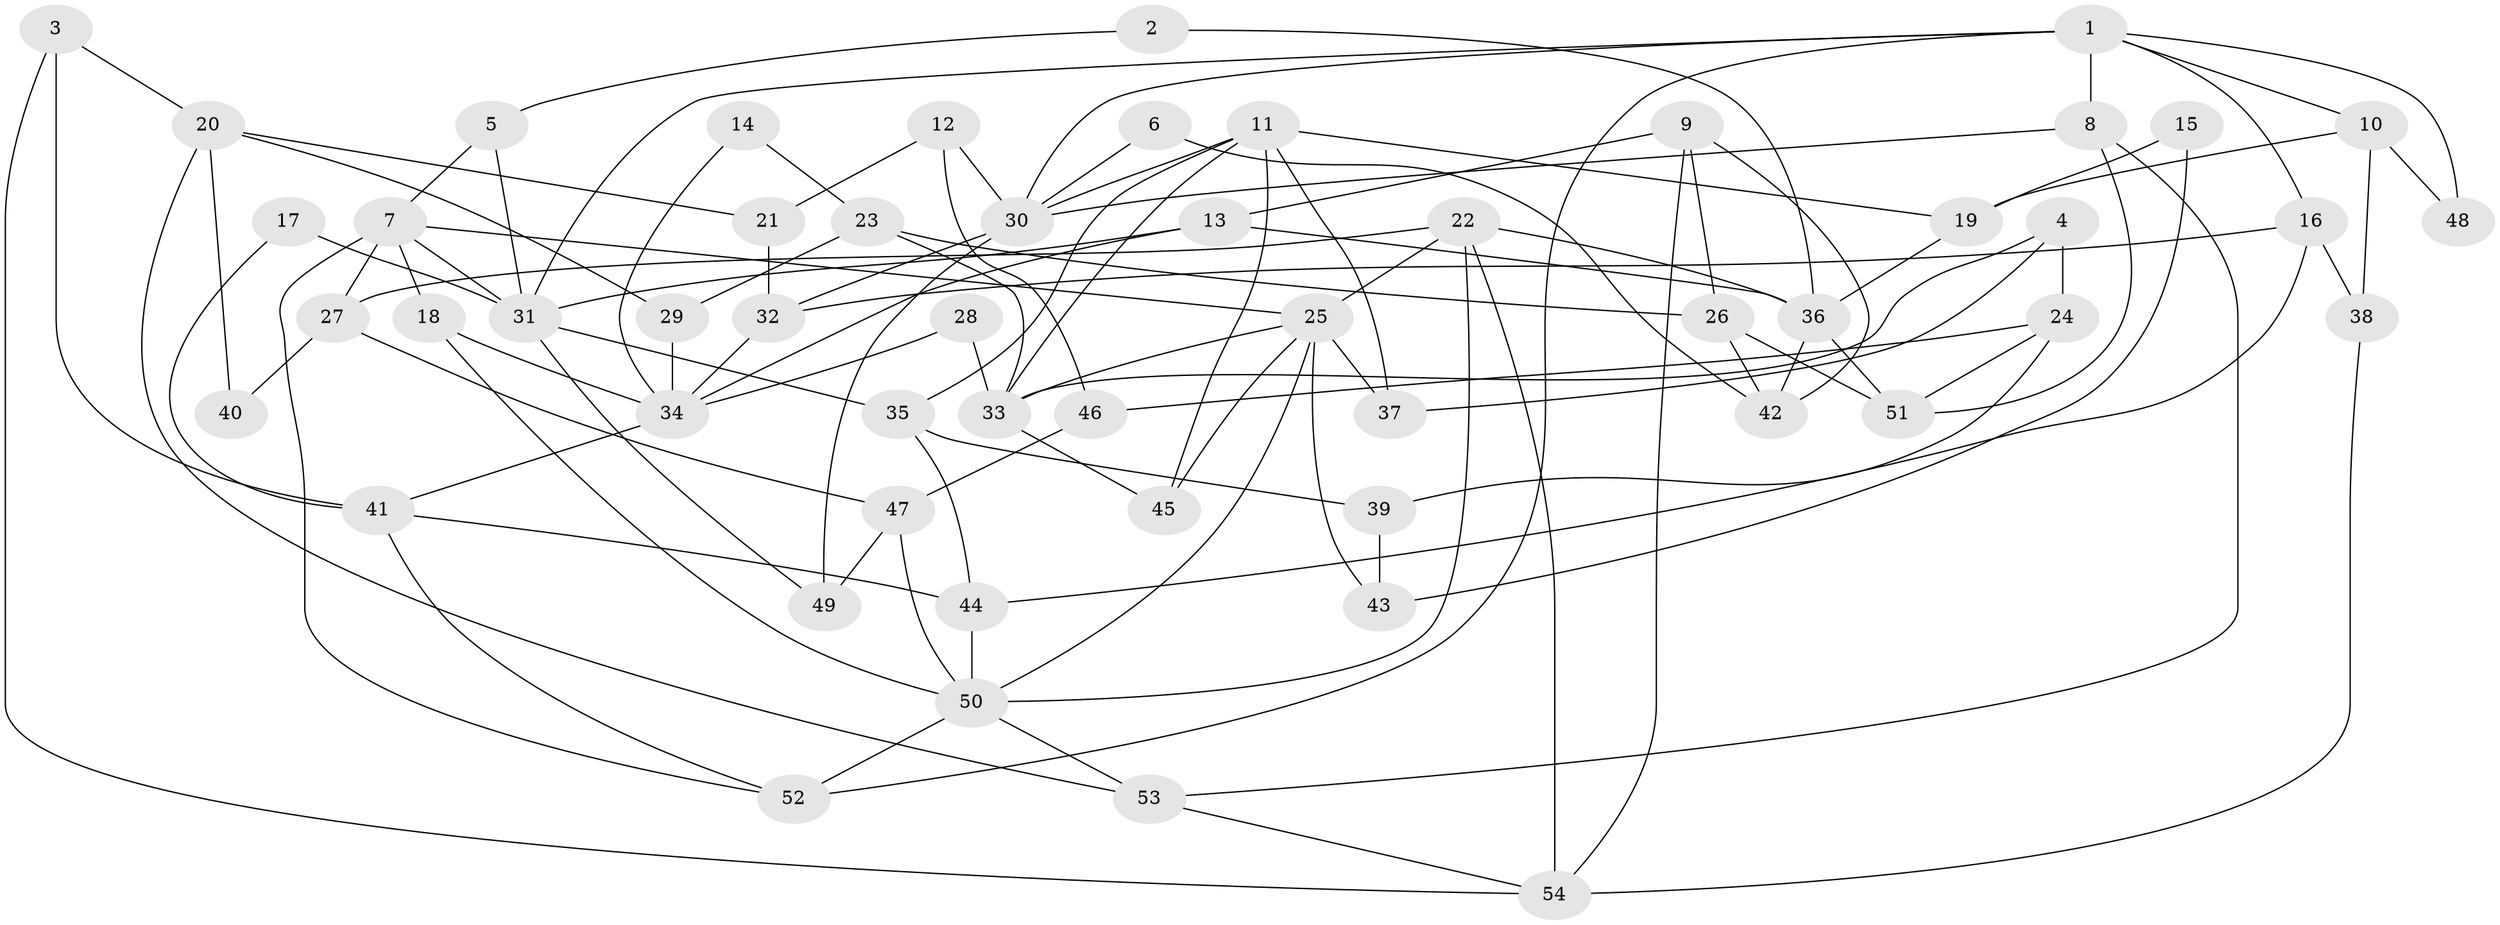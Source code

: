 // coarse degree distribution, {10: 0.030303030303030304, 2: 0.09090909090909091, 6: 0.12121212121212122, 3: 0.24242424242424243, 7: 0.15151515151515152, 5: 0.18181818181818182, 4: 0.09090909090909091, 8: 0.06060606060606061, 9: 0.030303030303030304}
// Generated by graph-tools (version 1.1) at 2025/24/03/03/25 07:24:00]
// undirected, 54 vertices, 108 edges
graph export_dot {
graph [start="1"]
  node [color=gray90,style=filled];
  1;
  2;
  3;
  4;
  5;
  6;
  7;
  8;
  9;
  10;
  11;
  12;
  13;
  14;
  15;
  16;
  17;
  18;
  19;
  20;
  21;
  22;
  23;
  24;
  25;
  26;
  27;
  28;
  29;
  30;
  31;
  32;
  33;
  34;
  35;
  36;
  37;
  38;
  39;
  40;
  41;
  42;
  43;
  44;
  45;
  46;
  47;
  48;
  49;
  50;
  51;
  52;
  53;
  54;
  1 -- 31;
  1 -- 30;
  1 -- 8;
  1 -- 10;
  1 -- 16;
  1 -- 48;
  1 -- 52;
  2 -- 5;
  2 -- 36;
  3 -- 54;
  3 -- 41;
  3 -- 20;
  4 -- 33;
  4 -- 37;
  4 -- 24;
  5 -- 7;
  5 -- 31;
  6 -- 30;
  6 -- 42;
  7 -- 25;
  7 -- 52;
  7 -- 18;
  7 -- 27;
  7 -- 31;
  8 -- 53;
  8 -- 30;
  8 -- 51;
  9 -- 26;
  9 -- 42;
  9 -- 13;
  9 -- 54;
  10 -- 38;
  10 -- 19;
  10 -- 48;
  11 -- 45;
  11 -- 19;
  11 -- 30;
  11 -- 33;
  11 -- 35;
  11 -- 37;
  12 -- 21;
  12 -- 30;
  12 -- 46;
  13 -- 36;
  13 -- 31;
  13 -- 34;
  14 -- 34;
  14 -- 23;
  15 -- 19;
  15 -- 43;
  16 -- 44;
  16 -- 32;
  16 -- 38;
  17 -- 31;
  17 -- 41;
  18 -- 34;
  18 -- 50;
  19 -- 36;
  20 -- 53;
  20 -- 21;
  20 -- 29;
  20 -- 40;
  21 -- 32;
  22 -- 50;
  22 -- 27;
  22 -- 25;
  22 -- 36;
  22 -- 54;
  23 -- 33;
  23 -- 29;
  23 -- 26;
  24 -- 46;
  24 -- 39;
  24 -- 51;
  25 -- 50;
  25 -- 33;
  25 -- 37;
  25 -- 43;
  25 -- 45;
  26 -- 51;
  26 -- 42;
  27 -- 47;
  27 -- 40;
  28 -- 34;
  28 -- 33;
  29 -- 34;
  30 -- 32;
  30 -- 49;
  31 -- 35;
  31 -- 49;
  32 -- 34;
  33 -- 45;
  34 -- 41;
  35 -- 39;
  35 -- 44;
  36 -- 51;
  36 -- 42;
  38 -- 54;
  39 -- 43;
  41 -- 52;
  41 -- 44;
  44 -- 50;
  46 -- 47;
  47 -- 49;
  47 -- 50;
  50 -- 52;
  50 -- 53;
  53 -- 54;
}
